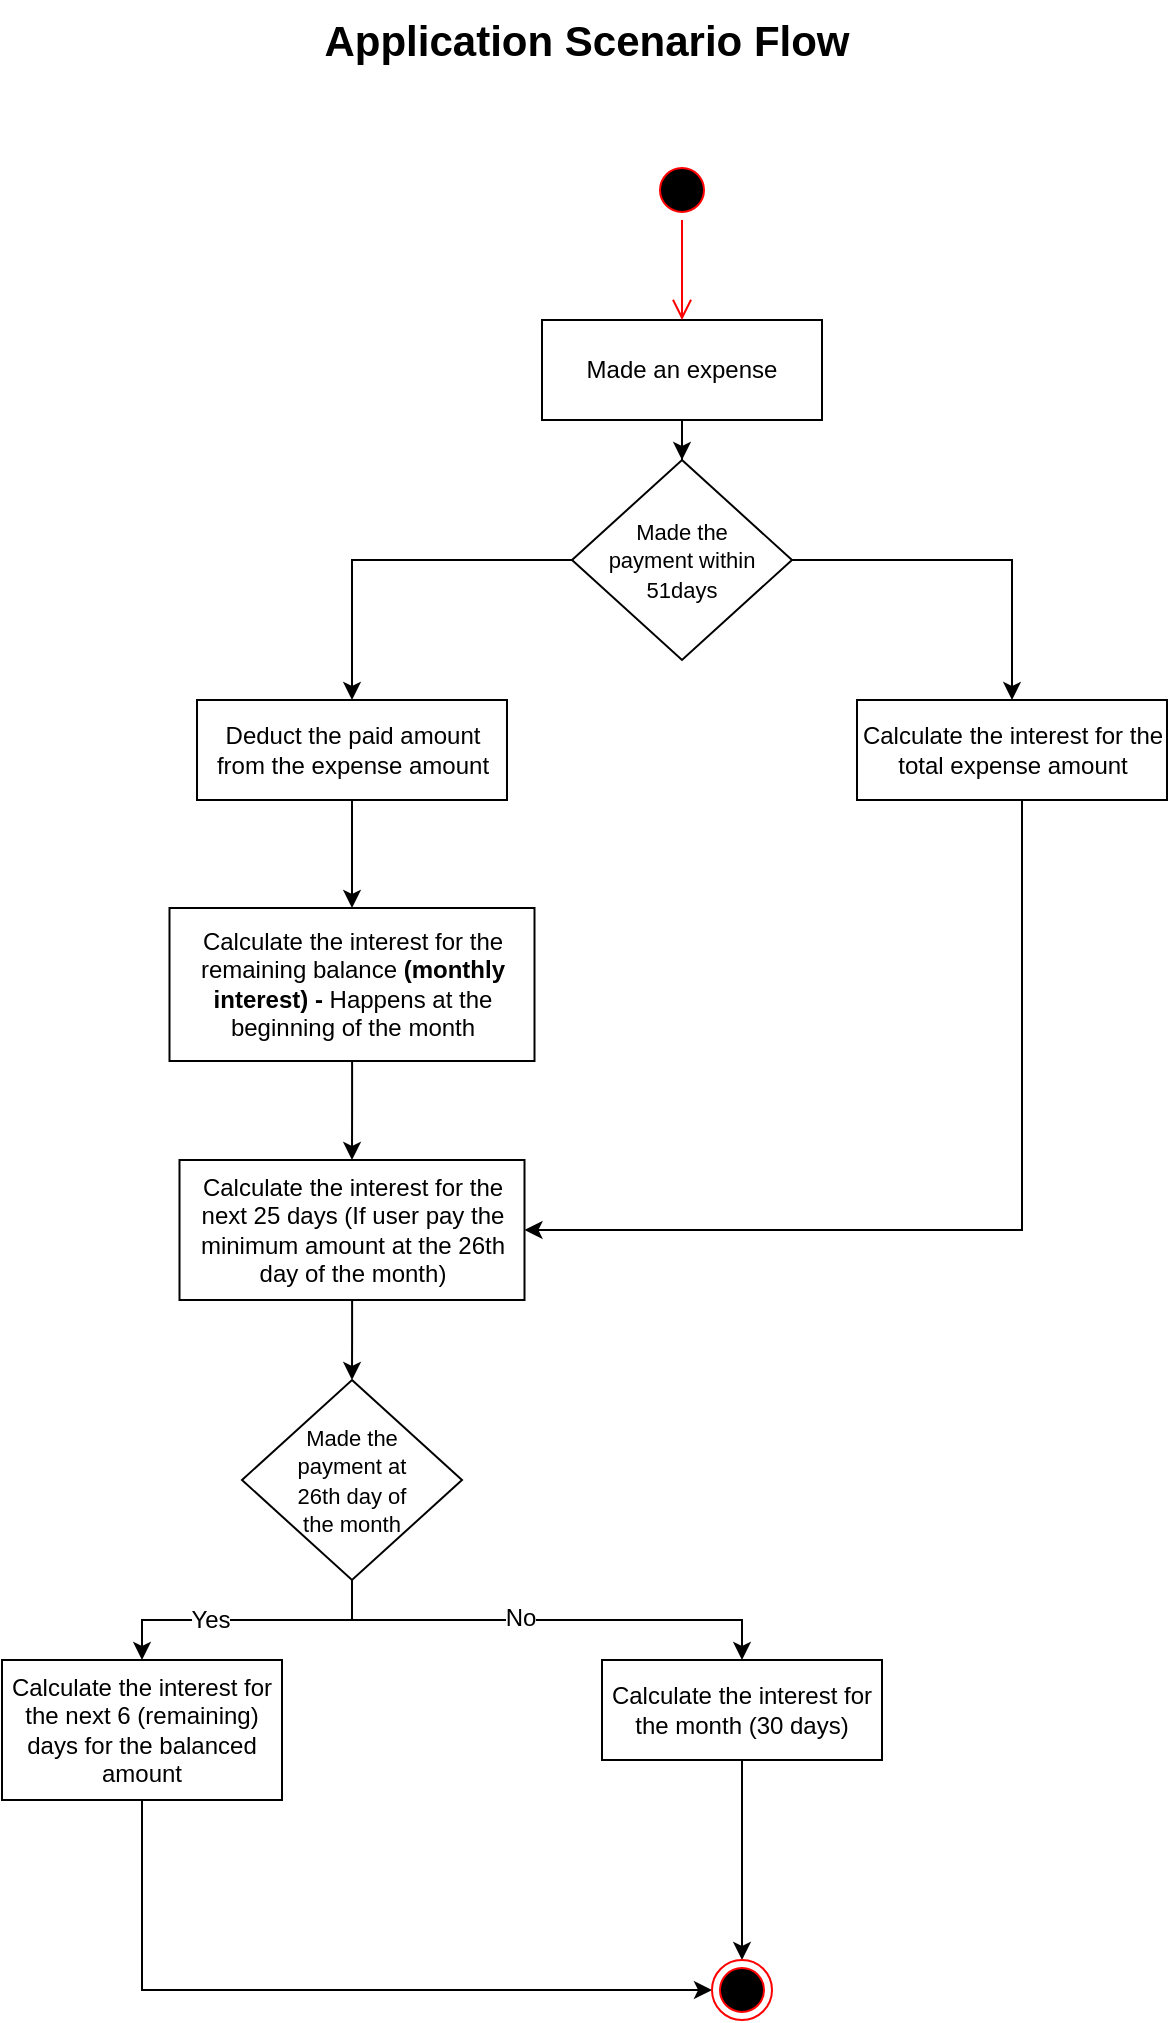 <mxfile version="20.6.2" type="device" pages="2"><diagram id="srYEW2plO5siVgqCUl8s" name="Dataflow"><mxGraphModel dx="1098" dy="1038" grid="1" gridSize="10" guides="1" tooltips="1" connect="1" arrows="1" fold="1" page="1" pageScale="1" pageWidth="827" pageHeight="1169" math="0" shadow="0"><root><mxCell id="0"/><mxCell id="1" parent="0"/><mxCell id="_9CleBU-DUNy-KrrdTIb-30" style="edgeStyle=orthogonalEdgeStyle;rounded=0;orthogonalLoop=1;jettySize=auto;html=1;entryX=0.5;entryY=0;entryDx=0;entryDy=0;fontSize=12;" edge="1" parent="1" source="_9CleBU-DUNy-KrrdTIb-1" target="_9CleBU-DUNy-KrrdTIb-29"><mxGeometry relative="1" as="geometry"/></mxCell><mxCell id="_9CleBU-DUNy-KrrdTIb-1" value="Made an expense" style="rounded=0;whiteSpace=wrap;html=1;" vertex="1" parent="1"><mxGeometry x="392" y="200" width="140" height="50" as="geometry"/></mxCell><mxCell id="_9CleBU-DUNy-KrrdTIb-4" value="" style="ellipse;html=1;shape=startState;fillColor=#000000;strokeColor=#ff0000;" vertex="1" parent="1"><mxGeometry x="447" y="120" width="30" height="30" as="geometry"/></mxCell><mxCell id="_9CleBU-DUNy-KrrdTIb-5" value="" style="edgeStyle=orthogonalEdgeStyle;html=1;verticalAlign=bottom;endArrow=open;endSize=8;strokeColor=#ff0000;rounded=0;entryX=0.5;entryY=0;entryDx=0;entryDy=0;" edge="1" source="_9CleBU-DUNy-KrrdTIb-4" parent="1" target="_9CleBU-DUNy-KrrdTIb-1"><mxGeometry relative="1" as="geometry"><mxPoint x="462" y="190" as="targetPoint"/></mxGeometry></mxCell><mxCell id="_9CleBU-DUNy-KrrdTIb-13" style="edgeStyle=orthogonalEdgeStyle;rounded=0;orthogonalLoop=1;jettySize=auto;html=1;entryX=0.5;entryY=0;entryDx=0;entryDy=0;" edge="1" parent="1" source="_9CleBU-DUNy-KrrdTIb-8" target="_9CleBU-DUNy-KrrdTIb-12"><mxGeometry relative="1" as="geometry"/></mxCell><mxCell id="_9CleBU-DUNy-KrrdTIb-8" value="Deduct the paid amount from the expense amount" style="rounded=0;whiteSpace=wrap;html=1;" vertex="1" parent="1"><mxGeometry x="219.5" y="390" width="155" height="50" as="geometry"/></mxCell><mxCell id="_9CleBU-DUNy-KrrdTIb-36" style="edgeStyle=orthogonalEdgeStyle;rounded=0;orthogonalLoop=1;jettySize=auto;html=1;entryX=1;entryY=0.5;entryDx=0;entryDy=0;fontSize=12;" edge="1" parent="1" source="_9CleBU-DUNy-KrrdTIb-10" target="_9CleBU-DUNy-KrrdTIb-14"><mxGeometry relative="1" as="geometry"><Array as="points"><mxPoint x="632" y="655"/></Array></mxGeometry></mxCell><mxCell id="_9CleBU-DUNy-KrrdTIb-10" value="Calculate the interest for the total expense amount" style="rounded=0;whiteSpace=wrap;html=1;" vertex="1" parent="1"><mxGeometry x="549.5" y="390" width="155" height="50" as="geometry"/></mxCell><mxCell id="_9CleBU-DUNy-KrrdTIb-28" style="edgeStyle=orthogonalEdgeStyle;rounded=0;orthogonalLoop=1;jettySize=auto;html=1;entryX=0.5;entryY=0;entryDx=0;entryDy=0;fontSize=12;" edge="1" parent="1" source="_9CleBU-DUNy-KrrdTIb-12" target="_9CleBU-DUNy-KrrdTIb-14"><mxGeometry relative="1" as="geometry"/></mxCell><mxCell id="_9CleBU-DUNy-KrrdTIb-12" value="Calculate the interest for the remaining balance &lt;b&gt;(monthly interest) - &lt;/b&gt;Happens at the beginning of the month" style="rounded=0;whiteSpace=wrap;html=1;" vertex="1" parent="1"><mxGeometry x="205.75" y="494" width="182.5" height="76.5" as="geometry"/></mxCell><mxCell id="_9CleBU-DUNy-KrrdTIb-21" style="edgeStyle=orthogonalEdgeStyle;rounded=0;orthogonalLoop=1;jettySize=auto;html=1;entryX=0.5;entryY=0;entryDx=0;entryDy=0;" edge="1" parent="1" source="_9CleBU-DUNy-KrrdTIb-14" target="_9CleBU-DUNy-KrrdTIb-16"><mxGeometry relative="1" as="geometry"/></mxCell><mxCell id="_9CleBU-DUNy-KrrdTIb-14" value="Calculate the interest for the next 25 days (If user pay the minimum amount at the 26th day of the month)" style="rounded=0;whiteSpace=wrap;html=1;" vertex="1" parent="1"><mxGeometry x="210.75" y="620" width="172.5" height="70" as="geometry"/></mxCell><mxCell id="_9CleBU-DUNy-KrrdTIb-22" style="edgeStyle=orthogonalEdgeStyle;rounded=0;orthogonalLoop=1;jettySize=auto;html=1;" edge="1" parent="1" source="_9CleBU-DUNy-KrrdTIb-16" target="_9CleBU-DUNy-KrrdTIb-19"><mxGeometry relative="1" as="geometry"/></mxCell><mxCell id="_9CleBU-DUNy-KrrdTIb-24" value="&lt;font style=&quot;font-size: 12px;&quot;&gt;Yes&lt;/font&gt;" style="edgeLabel;html=1;align=center;verticalAlign=middle;resizable=0;points=[];fontSize=11;" vertex="1" connectable="0" parent="_9CleBU-DUNy-KrrdTIb-22"><mxGeometry x="0.255" relative="1" as="geometry"><mxPoint as="offset"/></mxGeometry></mxCell><mxCell id="_9CleBU-DUNy-KrrdTIb-23" style="edgeStyle=orthogonalEdgeStyle;rounded=0;orthogonalLoop=1;jettySize=auto;html=1;exitX=0.5;exitY=1;exitDx=0;exitDy=0;" edge="1" parent="1" source="_9CleBU-DUNy-KrrdTIb-16" target="_9CleBU-DUNy-KrrdTIb-20"><mxGeometry relative="1" as="geometry"/></mxCell><mxCell id="_9CleBU-DUNy-KrrdTIb-25" value="No" style="edgeLabel;html=1;align=center;verticalAlign=middle;resizable=0;points=[];fontSize=12;" vertex="1" connectable="0" parent="_9CleBU-DUNy-KrrdTIb-23"><mxGeometry x="-0.115" y="1" relative="1" as="geometry"><mxPoint as="offset"/></mxGeometry></mxCell><mxCell id="_9CleBU-DUNy-KrrdTIb-16" value="&lt;font style=&quot;font-size: 11px;&quot;&gt;Made the &lt;br&gt;payment at &lt;br&gt;26th day of &lt;br&gt;the month&lt;/font&gt;" style="rhombus;whiteSpace=wrap;html=1;" vertex="1" parent="1"><mxGeometry x="242" y="730" width="110" height="100" as="geometry"/></mxCell><mxCell id="_9CleBU-DUNy-KrrdTIb-34" style="edgeStyle=orthogonalEdgeStyle;rounded=0;orthogonalLoop=1;jettySize=auto;html=1;entryX=0;entryY=0.5;entryDx=0;entryDy=0;fontSize=12;" edge="1" parent="1" source="_9CleBU-DUNy-KrrdTIb-19" target="_9CleBU-DUNy-KrrdTIb-33"><mxGeometry relative="1" as="geometry"><Array as="points"><mxPoint x="192" y="1035"/></Array></mxGeometry></mxCell><mxCell id="_9CleBU-DUNy-KrrdTIb-19" value="Calculate the interest for the next 6 (remaining) days for the balanced amount" style="rounded=0;whiteSpace=wrap;html=1;" vertex="1" parent="1"><mxGeometry x="122" y="870" width="140" height="70" as="geometry"/></mxCell><mxCell id="_9CleBU-DUNy-KrrdTIb-35" style="edgeStyle=orthogonalEdgeStyle;rounded=0;orthogonalLoop=1;jettySize=auto;html=1;fontSize=12;" edge="1" parent="1" source="_9CleBU-DUNy-KrrdTIb-20"><mxGeometry relative="1" as="geometry"><mxPoint x="492" y="1020" as="targetPoint"/></mxGeometry></mxCell><mxCell id="_9CleBU-DUNy-KrrdTIb-20" value="Calculate the interest for the month (30 days)" style="rounded=0;whiteSpace=wrap;html=1;" vertex="1" parent="1"><mxGeometry x="422" y="870" width="140" height="50" as="geometry"/></mxCell><mxCell id="_9CleBU-DUNy-KrrdTIb-31" style="edgeStyle=orthogonalEdgeStyle;rounded=0;orthogonalLoop=1;jettySize=auto;html=1;entryX=0.5;entryY=0;entryDx=0;entryDy=0;fontSize=12;" edge="1" parent="1" source="_9CleBU-DUNy-KrrdTIb-29" target="_9CleBU-DUNy-KrrdTIb-8"><mxGeometry relative="1" as="geometry"/></mxCell><mxCell id="_9CleBU-DUNy-KrrdTIb-32" style="edgeStyle=orthogonalEdgeStyle;rounded=0;orthogonalLoop=1;jettySize=auto;html=1;entryX=0.5;entryY=0;entryDx=0;entryDy=0;fontSize=12;" edge="1" parent="1" source="_9CleBU-DUNy-KrrdTIb-29" target="_9CleBU-DUNy-KrrdTIb-10"><mxGeometry relative="1" as="geometry"/></mxCell><mxCell id="_9CleBU-DUNy-KrrdTIb-29" value="&lt;font style=&quot;font-size: 11px;&quot;&gt;Made the &lt;br&gt;payment within 51days&lt;/font&gt;" style="rhombus;whiteSpace=wrap;html=1;" vertex="1" parent="1"><mxGeometry x="407" y="270" width="110" height="100" as="geometry"/></mxCell><mxCell id="_9CleBU-DUNy-KrrdTIb-33" value="" style="ellipse;html=1;shape=endState;fillColor=#000000;strokeColor=#ff0000;fontSize=12;" vertex="1" parent="1"><mxGeometry x="477" y="1020" width="30" height="30" as="geometry"/></mxCell><mxCell id="HnaFFX0TEPYtb_lWvUzu-1" value="&lt;font style=&quot;font-size: 21px;&quot;&gt;&lt;b&gt;Application Scenario Flow&lt;/b&gt;&lt;/font&gt;" style="text;html=1;align=center;verticalAlign=middle;resizable=0;points=[];autosize=1;strokeColor=none;fillColor=none;fontSize=12;" vertex="1" parent="1"><mxGeometry x="269" y="40" width="290" height="40" as="geometry"/></mxCell></root></mxGraphModel></diagram><diagram id="mk1n3B6J1LJVsIIWK3rS" name="Database Design"><mxGraphModel dx="1198" dy="1133" grid="1" gridSize="10" guides="1" tooltips="1" connect="1" arrows="1" fold="1" page="1" pageScale="1" pageWidth="1169" pageHeight="827" math="0" shadow="0"><root><mxCell id="0"/><mxCell id="1" parent="0"/><mxCell id="-kghDROxvdyQzhiFyAsm-1" value="&lt;font style=&quot;font-size: 14px;&quot;&gt;User&lt;/font&gt;" style="whiteSpace=wrap;html=1;align=center;fontSize=21;fillColor=#b1ddf0;strokeColor=#10739e;" vertex="1" parent="1"><mxGeometry x="220" y="260" width="100" height="40" as="geometry"/></mxCell><mxCell id="-kghDROxvdyQzhiFyAsm-3" value="first_name" style="ellipse;whiteSpace=wrap;html=1;align=center;fontSize=14;" vertex="1" parent="1"><mxGeometry x="40" y="120" width="100" height="40" as="geometry"/></mxCell><mxCell id="-kghDROxvdyQzhiFyAsm-4" value="middle_name" style="ellipse;whiteSpace=wrap;html=1;align=center;fontSize=14;" vertex="1" parent="1"><mxGeometry x="130" y="80" width="100" height="40" as="geometry"/></mxCell><mxCell id="-kghDROxvdyQzhiFyAsm-5" value="last_name" style="ellipse;whiteSpace=wrap;html=1;align=center;fontSize=14;" vertex="1" parent="1"><mxGeometry x="230" y="110" width="100" height="40" as="geometry"/></mxCell><mxCell id="-kghDROxvdyQzhiFyAsm-6" value="name" style="ellipse;whiteSpace=wrap;html=1;align=center;fontSize=14;" vertex="1" parent="1"><mxGeometry x="140" y="170" width="100" height="40" as="geometry"/></mxCell><mxCell id="-kghDROxvdyQzhiFyAsm-8" value="" style="endArrow=none;html=1;rounded=0;fontSize=14;exitX=1;exitY=1;exitDx=0;exitDy=0;entryX=0;entryY=0;entryDx=0;entryDy=0;" edge="1" parent="1" source="-kghDROxvdyQzhiFyAsm-3" target="-kghDROxvdyQzhiFyAsm-6"><mxGeometry relative="1" as="geometry"><mxPoint x="120" y="290" as="sourcePoint"/><mxPoint x="280" y="290" as="targetPoint"/></mxGeometry></mxCell><mxCell id="-kghDROxvdyQzhiFyAsm-11" value="" style="endArrow=none;html=1;rounded=0;fontSize=14;exitX=0.5;exitY=0;exitDx=0;exitDy=0;entryX=0.5;entryY=1;entryDx=0;entryDy=0;" edge="1" parent="1" source="-kghDROxvdyQzhiFyAsm-6" target="-kghDROxvdyQzhiFyAsm-4"><mxGeometry relative="1" as="geometry"><mxPoint x="140" y="180" as="sourcePoint"/><mxPoint x="164.645" y="185.858" as="targetPoint"/></mxGeometry></mxCell><mxCell id="-kghDROxvdyQzhiFyAsm-12" value="" style="endArrow=none;html=1;rounded=0;fontSize=14;exitX=1;exitY=0;exitDx=0;exitDy=0;entryX=0;entryY=1;entryDx=0;entryDy=0;" edge="1" parent="1" source="-kghDROxvdyQzhiFyAsm-6" target="-kghDROxvdyQzhiFyAsm-5"><mxGeometry relative="1" as="geometry"><mxPoint x="200" y="180" as="sourcePoint"/><mxPoint x="180" y="140" as="targetPoint"/></mxGeometry></mxCell><mxCell id="-kghDROxvdyQzhiFyAsm-13" value="email" style="ellipse;whiteSpace=wrap;html=1;align=center;fontSize=14;" vertex="1" parent="1"><mxGeometry x="70" y="220" width="100" height="40" as="geometry"/></mxCell><mxCell id="-kghDROxvdyQzhiFyAsm-14" value="user_name" style="ellipse;whiteSpace=wrap;html=1;align=center;fontSize=14;" vertex="1" parent="1"><mxGeometry x="50" y="277" width="100" height="40" as="geometry"/></mxCell><mxCell id="-kghDROxvdyQzhiFyAsm-15" value="password" style="ellipse;whiteSpace=wrap;html=1;align=center;fontSize=14;" vertex="1" parent="1"><mxGeometry x="100" y="330" width="100" height="40" as="geometry"/></mxCell><mxCell id="-kghDROxvdyQzhiFyAsm-17" value="phone_number" style="ellipse;whiteSpace=wrap;html=1;align=center;fontSize=14;" vertex="1" parent="1"><mxGeometry x="310" y="170" width="110" height="40" as="geometry"/></mxCell><mxCell id="-kghDROxvdyQzhiFyAsm-18" value="primary_phno" style="ellipse;whiteSpace=wrap;html=1;align=center;fontSize=14;" vertex="1" parent="1"><mxGeometry x="350" y="110" width="100" height="40" as="geometry"/></mxCell><mxCell id="-kghDROxvdyQzhiFyAsm-19" value="secondary_phno" style="ellipse;whiteSpace=wrap;html=1;align=center;fontSize=14;" vertex="1" parent="1"><mxGeometry x="450" y="150" width="130" height="40" as="geometry"/></mxCell><mxCell id="-kghDROxvdyQzhiFyAsm-20" value="" style="endArrow=none;html=1;rounded=0;fontSize=14;exitX=0.755;exitY=0.1;exitDx=0;exitDy=0;entryX=0.5;entryY=1;entryDx=0;entryDy=0;exitPerimeter=0;" edge="1" parent="1" source="-kghDROxvdyQzhiFyAsm-17" target="-kghDROxvdyQzhiFyAsm-18"><mxGeometry relative="1" as="geometry"><mxPoint x="135.355" y="164.142" as="sourcePoint"/><mxPoint x="164.645" y="185.858" as="targetPoint"/></mxGeometry></mxCell><mxCell id="-kghDROxvdyQzhiFyAsm-21" value="" style="endArrow=none;html=1;rounded=0;fontSize=14;exitX=0.964;exitY=0.325;exitDx=0;exitDy=0;entryX=0;entryY=0.5;entryDx=0;entryDy=0;exitPerimeter=0;" edge="1" parent="1" source="-kghDROxvdyQzhiFyAsm-17" target="-kghDROxvdyQzhiFyAsm-19"><mxGeometry relative="1" as="geometry"><mxPoint x="393.05" y="194" as="sourcePoint"/><mxPoint x="410" y="160" as="targetPoint"/></mxGeometry></mxCell><mxCell id="-kghDROxvdyQzhiFyAsm-22" value="profile_image" style="ellipse;whiteSpace=wrap;html=1;align=center;fontSize=14;" vertex="1" parent="1"><mxGeometry x="380" y="224" width="100" height="40" as="geometry"/></mxCell><mxCell id="-kghDROxvdyQzhiFyAsm-23" value="" style="endArrow=none;html=1;rounded=0;fontSize=14;exitX=1;exitY=0.25;exitDx=0;exitDy=0;entryX=0;entryY=0.5;entryDx=0;entryDy=0;" edge="1" parent="1" source="-kghDROxvdyQzhiFyAsm-1" target="-kghDROxvdyQzhiFyAsm-22"><mxGeometry relative="1" as="geometry"><mxPoint x="200" y="180" as="sourcePoint"/><mxPoint x="190" y="130" as="targetPoint"/></mxGeometry></mxCell><mxCell id="-kghDROxvdyQzhiFyAsm-24" value="" style="endArrow=none;html=1;rounded=0;fontSize=14;exitX=0.75;exitY=0;exitDx=0;exitDy=0;entryX=0;entryY=1;entryDx=0;entryDy=0;" edge="1" parent="1" source="-kghDROxvdyQzhiFyAsm-1" target="-kghDROxvdyQzhiFyAsm-17"><mxGeometry relative="1" as="geometry"><mxPoint x="330" y="280" as="sourcePoint"/><mxPoint x="390" y="254" as="targetPoint"/></mxGeometry></mxCell><mxCell id="-kghDROxvdyQzhiFyAsm-25" value="" style="endArrow=none;html=1;rounded=0;fontSize=14;exitX=0.25;exitY=0;exitDx=0;exitDy=0;entryX=1;entryY=1;entryDx=0;entryDy=0;" edge="1" parent="1" source="-kghDROxvdyQzhiFyAsm-1" target="-kghDROxvdyQzhiFyAsm-6"><mxGeometry relative="1" as="geometry"><mxPoint x="305" y="270" as="sourcePoint"/><mxPoint x="336.109" y="214.142" as="targetPoint"/></mxGeometry></mxCell><mxCell id="-kghDROxvdyQzhiFyAsm-26" value="" style="endArrow=none;html=1;rounded=0;fontSize=14;exitX=1;exitY=0.5;exitDx=0;exitDy=0;entryX=0;entryY=0.25;entryDx=0;entryDy=0;" edge="1" parent="1" source="-kghDROxvdyQzhiFyAsm-13" target="-kghDROxvdyQzhiFyAsm-1"><mxGeometry relative="1" as="geometry"><mxPoint x="255" y="270" as="sourcePoint"/><mxPoint x="235.355" y="214.142" as="targetPoint"/></mxGeometry></mxCell><mxCell id="-kghDROxvdyQzhiFyAsm-27" value="" style="endArrow=none;html=1;rounded=0;fontSize=14;exitX=0;exitY=0.5;exitDx=0;exitDy=0;entryX=1;entryY=0.5;entryDx=0;entryDy=0;" edge="1" parent="1" source="-kghDROxvdyQzhiFyAsm-1" target="-kghDROxvdyQzhiFyAsm-14"><mxGeometry relative="1" as="geometry"><mxPoint x="180" y="250" as="sourcePoint"/><mxPoint x="230" y="280" as="targetPoint"/></mxGeometry></mxCell><mxCell id="-kghDROxvdyQzhiFyAsm-28" value="" style="endArrow=none;html=1;rounded=0;fontSize=14;entryX=1;entryY=0;entryDx=0;entryDy=0;exitX=0;exitY=0.75;exitDx=0;exitDy=0;" edge="1" parent="1" source="-kghDROxvdyQzhiFyAsm-1" target="-kghDROxvdyQzhiFyAsm-15"><mxGeometry relative="1" as="geometry"><mxPoint x="190" y="310" as="sourcePoint"/><mxPoint x="160" y="307" as="targetPoint"/></mxGeometry></mxCell><mxCell id="-kghDROxvdyQzhiFyAsm-30" value="&lt;font style=&quot;font-size: 14px;&quot;&gt;CreditCard&lt;/font&gt;" style="whiteSpace=wrap;html=1;align=center;fontSize=21;fillColor=#b1ddf0;strokeColor=#10739e;" vertex="1" parent="1"><mxGeometry x="250" y="580" width="100" height="40" as="geometry"/></mxCell><mxCell id="-kghDROxvdyQzhiFyAsm-31" value="last_digits" style="ellipse;whiteSpace=wrap;html=1;align=center;fontSize=14;" vertex="1" parent="1"><mxGeometry x="120" y="430" width="100" height="40" as="geometry"/></mxCell><mxCell id="-kghDROxvdyQzhiFyAsm-32" value="name_on_card" style="ellipse;whiteSpace=wrap;html=1;align=center;fontSize=14;" vertex="1" parent="1"><mxGeometry x="70" y="490" width="110" height="40" as="geometry"/></mxCell><mxCell id="-kghDROxvdyQzhiFyAsm-33" value="max_expense_limit" style="ellipse;whiteSpace=wrap;html=1;align=center;fontSize=14;" vertex="1" parent="1"><mxGeometry x="40" y="550" width="140" height="40" as="geometry"/></mxCell><mxCell id="-kghDROxvdyQzhiFyAsm-34" value="bank_name" style="ellipse;whiteSpace=wrap;html=1;align=center;fontSize=14;" vertex="1" parent="1"><mxGeometry x="60" y="610" width="100" height="40" as="geometry"/></mxCell><mxCell id="-kghDROxvdyQzhiFyAsm-35" value="card_type" style="ellipse;whiteSpace=wrap;html=1;align=center;fontSize=14;" vertex="1" parent="1"><mxGeometry x="70" y="670" width="100" height="40" as="geometry"/></mxCell><mxCell id="-kghDROxvdyQzhiFyAsm-36" value="interest_free_days" style="ellipse;whiteSpace=wrap;html=1;align=center;fontSize=14;" vertex="1" parent="1"><mxGeometry x="100" y="720" width="140" height="40" as="geometry"/></mxCell><mxCell id="-kghDROxvdyQzhiFyAsm-37" value="monthly_interest" style="ellipse;whiteSpace=wrap;html=1;align=center;fontSize=14;" vertex="1" parent="1"><mxGeometry x="210" y="760" width="120" height="40" as="geometry"/></mxCell><mxCell id="-kghDROxvdyQzhiFyAsm-38" value="remaining_amount" style="ellipse;whiteSpace=wrap;html=1;align=center;fontSize=14;" vertex="1" parent="1"><mxGeometry x="340" y="740" width="140" height="40" as="geometry"/></mxCell><mxCell id="-kghDROxvdyQzhiFyAsm-39" value="no_of_expenses" style="ellipse;whiteSpace=wrap;html=1;align=center;fontSize=14;" vertex="1" parent="1"><mxGeometry x="400" y="690" width="120" height="40" as="geometry"/></mxCell><mxCell id="-kghDROxvdyQzhiFyAsm-40" value="min_pay_amount" style="ellipse;whiteSpace=wrap;html=1;align=center;fontSize=14;" vertex="1" parent="1"><mxGeometry x="450" y="640" width="120" height="40" as="geometry"/></mxCell><mxCell id="-kghDROxvdyQzhiFyAsm-41" value="" style="endArrow=none;html=1;rounded=0;fontSize=14;entryX=1;entryY=1;entryDx=0;entryDy=0;exitX=0.25;exitY=0;exitDx=0;exitDy=0;" edge="1" parent="1" source="-kghDROxvdyQzhiFyAsm-30" target="-kghDROxvdyQzhiFyAsm-31"><mxGeometry relative="1" as="geometry"><mxPoint x="230" y="300" as="sourcePoint"/><mxPoint x="195.355" y="345.858" as="targetPoint"/></mxGeometry></mxCell><mxCell id="-kghDROxvdyQzhiFyAsm-42" value="" style="endArrow=none;html=1;rounded=0;fontSize=14;entryX=1;entryY=0.5;entryDx=0;entryDy=0;exitX=0;exitY=0;exitDx=0;exitDy=0;" edge="1" parent="1" source="-kghDROxvdyQzhiFyAsm-30" target="-kghDROxvdyQzhiFyAsm-32"><mxGeometry relative="1" as="geometry"><mxPoint x="285" y="590" as="sourcePoint"/><mxPoint x="215.355" y="474.142" as="targetPoint"/></mxGeometry></mxCell><mxCell id="-kghDROxvdyQzhiFyAsm-43" value="" style="endArrow=none;html=1;rounded=0;fontSize=14;entryX=1;entryY=0.5;entryDx=0;entryDy=0;exitX=0;exitY=0.25;exitDx=0;exitDy=0;" edge="1" parent="1" source="-kghDROxvdyQzhiFyAsm-30" target="-kghDROxvdyQzhiFyAsm-33"><mxGeometry relative="1" as="geometry"><mxPoint x="210" y="600" as="sourcePoint"/><mxPoint x="190" y="520" as="targetPoint"/></mxGeometry></mxCell><mxCell id="-kghDROxvdyQzhiFyAsm-44" value="" style="endArrow=none;html=1;rounded=0;fontSize=14;entryX=1;entryY=0.5;entryDx=0;entryDy=0;exitX=0;exitY=0.5;exitDx=0;exitDy=0;" edge="1" parent="1" source="-kghDROxvdyQzhiFyAsm-30" target="-kghDROxvdyQzhiFyAsm-34"><mxGeometry relative="1" as="geometry"><mxPoint x="230" y="620" as="sourcePoint"/><mxPoint x="190" y="580" as="targetPoint"/></mxGeometry></mxCell><mxCell id="-kghDROxvdyQzhiFyAsm-45" value="" style="endArrow=none;html=1;rounded=0;fontSize=14;entryX=1;entryY=0;entryDx=0;entryDy=0;exitX=0;exitY=0.75;exitDx=0;exitDy=0;" edge="1" parent="1" source="-kghDROxvdyQzhiFyAsm-30" target="-kghDROxvdyQzhiFyAsm-35"><mxGeometry relative="1" as="geometry"><mxPoint x="260" y="610" as="sourcePoint"/><mxPoint x="170" y="640" as="targetPoint"/></mxGeometry></mxCell><mxCell id="-kghDROxvdyQzhiFyAsm-46" value="" style="endArrow=none;html=1;rounded=0;fontSize=14;entryX=1;entryY=0;entryDx=0;entryDy=0;exitX=0.25;exitY=1;exitDx=0;exitDy=0;" edge="1" parent="1" source="-kghDROxvdyQzhiFyAsm-30" target="-kghDROxvdyQzhiFyAsm-36"><mxGeometry relative="1" as="geometry"><mxPoint x="260" y="620" as="sourcePoint"/><mxPoint x="165.355" y="685.858" as="targetPoint"/></mxGeometry></mxCell><mxCell id="-kghDROxvdyQzhiFyAsm-47" value="" style="endArrow=none;html=1;rounded=0;fontSize=14;entryX=0.5;entryY=0;entryDx=0;entryDy=0;exitX=0.5;exitY=1;exitDx=0;exitDy=0;" edge="1" parent="1" source="-kghDROxvdyQzhiFyAsm-30" target="-kghDROxvdyQzhiFyAsm-37"><mxGeometry relative="1" as="geometry"><mxPoint x="285" y="630" as="sourcePoint"/><mxPoint x="229.497" y="735.858" as="targetPoint"/></mxGeometry></mxCell><mxCell id="-kghDROxvdyQzhiFyAsm-48" value="" style="endArrow=none;html=1;rounded=0;fontSize=14;entryX=0;entryY=0;entryDx=0;entryDy=0;exitX=0.75;exitY=1;exitDx=0;exitDy=0;" edge="1" parent="1" source="-kghDROxvdyQzhiFyAsm-30" target="-kghDROxvdyQzhiFyAsm-38"><mxGeometry relative="1" as="geometry"><mxPoint x="310" y="630" as="sourcePoint"/><mxPoint x="280" y="770" as="targetPoint"/></mxGeometry></mxCell><mxCell id="-kghDROxvdyQzhiFyAsm-49" value="" style="endArrow=none;html=1;rounded=0;fontSize=14;entryX=0;entryY=0;entryDx=0;entryDy=0;exitX=1;exitY=1;exitDx=0;exitDy=0;" edge="1" parent="1" source="-kghDROxvdyQzhiFyAsm-30" target="-kghDROxvdyQzhiFyAsm-39"><mxGeometry relative="1" as="geometry"><mxPoint x="335" y="630" as="sourcePoint"/><mxPoint x="370.503" y="755.858" as="targetPoint"/></mxGeometry></mxCell><mxCell id="-kghDROxvdyQzhiFyAsm-50" value="" style="endArrow=none;html=1;rounded=0;fontSize=14;entryX=0;entryY=0.5;entryDx=0;entryDy=0;exitX=1;exitY=0.75;exitDx=0;exitDy=0;" edge="1" parent="1" source="-kghDROxvdyQzhiFyAsm-30" target="-kghDROxvdyQzhiFyAsm-40"><mxGeometry relative="1" as="geometry"><mxPoint x="360" y="630" as="sourcePoint"/><mxPoint x="427.574" y="705.858" as="targetPoint"/></mxGeometry></mxCell><mxCell id="-kghDROxvdyQzhiFyAsm-51" value="&lt;font style=&quot;font-size: 14px;&quot;&gt;Expense&lt;/font&gt;" style="whiteSpace=wrap;html=1;align=center;fontSize=21;fillColor=#b1ddf0;strokeColor=#10739e;" vertex="1" parent="1"><mxGeometry x="840" y="550" width="100" height="40" as="geometry"/></mxCell><mxCell id="-kghDROxvdyQzhiFyAsm-52" value="amount" style="ellipse;whiteSpace=wrap;html=1;align=center;fontSize=14;" vertex="1" parent="1"><mxGeometry x="710" y="630" width="100" height="40" as="geometry"/></mxCell><mxCell id="-kghDROxvdyQzhiFyAsm-53" value="date_time" style="ellipse;whiteSpace=wrap;html=1;align=center;fontSize=14;" vertex="1" parent="1"><mxGeometry x="840" y="660" width="100" height="40" as="geometry"/></mxCell><mxCell id="-kghDROxvdyQzhiFyAsm-54" value="title" style="ellipse;whiteSpace=wrap;html=1;align=center;fontSize=14;" vertex="1" parent="1"><mxGeometry x="1000" y="480" width="100" height="40" as="geometry"/></mxCell><mxCell id="-kghDROxvdyQzhiFyAsm-55" value="description" style="ellipse;whiteSpace=wrap;html=1;align=center;fontSize=14;" vertex="1" parent="1"><mxGeometry x="970" y="620" width="100" height="40" as="geometry"/></mxCell><mxCell id="-kghDROxvdyQzhiFyAsm-56" value="type" style="ellipse;whiteSpace=wrap;html=1;align=center;fontSize=14;" vertex="1" parent="1"><mxGeometry x="1030" y="550" width="100" height="40" as="geometry"/></mxCell><mxCell id="-kghDROxvdyQzhiFyAsm-57" value="" style="endArrow=none;html=1;rounded=0;fontSize=14;entryX=0.25;entryY=1;entryDx=0;entryDy=0;exitX=1;exitY=0;exitDx=0;exitDy=0;" edge="1" parent="1" source="-kghDROxvdyQzhiFyAsm-52" target="-kghDROxvdyQzhiFyAsm-51"><mxGeometry relative="1" as="geometry"><mxPoint x="360" y="620" as="sourcePoint"/><mxPoint x="460" y="670" as="targetPoint"/></mxGeometry></mxCell><mxCell id="-kghDROxvdyQzhiFyAsm-58" value="" style="endArrow=none;html=1;rounded=0;fontSize=14;entryX=0.5;entryY=1;entryDx=0;entryDy=0;exitX=0.5;exitY=0;exitDx=0;exitDy=0;" edge="1" parent="1" source="-kghDROxvdyQzhiFyAsm-53" target="-kghDROxvdyQzhiFyAsm-51"><mxGeometry relative="1" as="geometry"><mxPoint x="805.355" y="645.858" as="sourcePoint"/><mxPoint x="875" y="600" as="targetPoint"/></mxGeometry></mxCell><mxCell id="-kghDROxvdyQzhiFyAsm-59" value="" style="endArrow=none;html=1;rounded=0;fontSize=14;entryX=0.75;entryY=1;entryDx=0;entryDy=0;exitX=0;exitY=0;exitDx=0;exitDy=0;" edge="1" parent="1" source="-kghDROxvdyQzhiFyAsm-55" target="-kghDROxvdyQzhiFyAsm-51"><mxGeometry relative="1" as="geometry"><mxPoint x="900" y="670" as="sourcePoint"/><mxPoint x="900" y="600" as="targetPoint"/></mxGeometry></mxCell><mxCell id="-kghDROxvdyQzhiFyAsm-60" value="" style="endArrow=none;html=1;rounded=0;fontSize=14;entryX=1;entryY=0.5;entryDx=0;entryDy=0;exitX=0;exitY=0.5;exitDx=0;exitDy=0;" edge="1" parent="1" source="-kghDROxvdyQzhiFyAsm-56" target="-kghDROxvdyQzhiFyAsm-51"><mxGeometry relative="1" as="geometry"><mxPoint x="994.645" y="635.858" as="sourcePoint"/><mxPoint x="925" y="600" as="targetPoint"/></mxGeometry></mxCell><mxCell id="-kghDROxvdyQzhiFyAsm-61" value="" style="endArrow=none;html=1;rounded=0;fontSize=14;entryX=1;entryY=0.25;entryDx=0;entryDy=0;exitX=0;exitY=1;exitDx=0;exitDy=0;" edge="1" parent="1" source="-kghDROxvdyQzhiFyAsm-54" target="-kghDROxvdyQzhiFyAsm-51"><mxGeometry relative="1" as="geometry"><mxPoint x="1040" y="580" as="sourcePoint"/><mxPoint x="950" y="580" as="targetPoint"/></mxGeometry></mxCell><mxCell id="-kghDROxvdyQzhiFyAsm-62" value="&lt;font style=&quot;font-size: 14px;&quot;&gt;Auth&lt;/font&gt;" style="whiteSpace=wrap;html=1;align=center;fontSize=21;fillColor=#fad7ac;strokeColor=#b46504;" vertex="1" parent="1"><mxGeometry x="740" y="290" width="100" height="40" as="geometry"/></mxCell><mxCell id="-kghDROxvdyQzhiFyAsm-63" value="token" style="ellipse;whiteSpace=wrap;html=1;align=center;fontSize=14;" vertex="1" parent="1"><mxGeometry x="690" y="200" width="100" height="40" as="geometry"/></mxCell><mxCell id="-kghDROxvdyQzhiFyAsm-64" value="expired_in&amp;nbsp;" style="ellipse;whiteSpace=wrap;html=1;align=center;fontSize=14;" vertex="1" parent="1"><mxGeometry x="830" y="200" width="100" height="40" as="geometry"/></mxCell><mxCell id="-kghDROxvdyQzhiFyAsm-65" value="created_date_time" style="ellipse;whiteSpace=wrap;html=1;align=center;fontSize=14;" vertex="1" parent="1"><mxGeometry x="880" y="270" width="140" height="40" as="geometry"/></mxCell><mxCell id="-kghDROxvdyQzhiFyAsm-66" value="" style="endArrow=none;html=1;rounded=0;fontSize=14;exitX=0.5;exitY=1;exitDx=0;exitDy=0;entryX=0.25;entryY=0;entryDx=0;entryDy=0;" edge="1" parent="1" source="-kghDROxvdyQzhiFyAsm-63" target="-kghDROxvdyQzhiFyAsm-62"><mxGeometry relative="1" as="geometry"><mxPoint x="466.04" y="193" as="sourcePoint"/><mxPoint x="500" y="180" as="targetPoint"/></mxGeometry></mxCell><mxCell id="-kghDROxvdyQzhiFyAsm-67" value="" style="endArrow=none;html=1;rounded=0;fontSize=14;exitX=0;exitY=1;exitDx=0;exitDy=0;entryX=0.75;entryY=0;entryDx=0;entryDy=0;" edge="1" parent="1" source="-kghDROxvdyQzhiFyAsm-64" target="-kghDROxvdyQzhiFyAsm-62"><mxGeometry relative="1" as="geometry"><mxPoint x="750" y="250" as="sourcePoint"/><mxPoint x="775" y="300" as="targetPoint"/></mxGeometry></mxCell><mxCell id="-kghDROxvdyQzhiFyAsm-68" value="" style="endArrow=none;html=1;rounded=0;fontSize=14;exitX=0;exitY=0.5;exitDx=0;exitDy=0;entryX=1;entryY=0.25;entryDx=0;entryDy=0;" edge="1" parent="1" source="-kghDROxvdyQzhiFyAsm-65" target="-kghDROxvdyQzhiFyAsm-62"><mxGeometry relative="1" as="geometry"><mxPoint x="854.645" y="244.142" as="sourcePoint"/><mxPoint x="800" y="300" as="targetPoint"/></mxGeometry></mxCell><mxCell id="-kghDROxvdyQzhiFyAsm-69" value="has" style="shape=rhombus;perimeter=rhombusPerimeter;whiteSpace=wrap;html=1;align=center;fontSize=14;fillColor=#d0cee2;strokeColor=#56517e;" vertex="1" parent="1"><mxGeometry x="480" y="280" width="120" height="60" as="geometry"/></mxCell><mxCell id="-kghDROxvdyQzhiFyAsm-70" value="stores" style="shape=rhombus;perimeter=rhombusPerimeter;whiteSpace=wrap;html=1;align=center;fontSize=14;fillColor=#d0cee2;strokeColor=#56517e;" vertex="1" parent="1"><mxGeometry x="250" y="400" width="120" height="60" as="geometry"/></mxCell><mxCell id="-kghDROxvdyQzhiFyAsm-71" value="has" style="shape=rhombus;perimeter=rhombusPerimeter;whiteSpace=wrap;html=1;align=center;fontSize=14;fillColor=#d0cee2;strokeColor=#56517e;" vertex="1" parent="1"><mxGeometry x="540" y="570" width="120" height="60" as="geometry"/></mxCell><mxCell id="-kghDROxvdyQzhiFyAsm-74" value="" style="endArrow=none;html=1;rounded=0;fontSize=14;entryX=0;entryY=0.5;entryDx=0;entryDy=0;exitX=1;exitY=0.5;exitDx=0;exitDy=0;" edge="1" parent="1" source="-kghDROxvdyQzhiFyAsm-1" target="-kghDROxvdyQzhiFyAsm-69"><mxGeometry relative="1" as="geometry"><mxPoint x="190" y="350" as="sourcePoint"/><mxPoint x="350" y="350" as="targetPoint"/></mxGeometry></mxCell><mxCell id="-kghDROxvdyQzhiFyAsm-75" value="" style="endArrow=none;html=1;rounded=0;fontSize=14;entryX=0;entryY=0.5;entryDx=0;entryDy=0;exitX=1;exitY=0.5;exitDx=0;exitDy=0;" edge="1" parent="1" source="-kghDROxvdyQzhiFyAsm-69" target="-kghDROxvdyQzhiFyAsm-62"><mxGeometry relative="1" as="geometry"><mxPoint x="330" y="290" as="sourcePoint"/><mxPoint x="490" y="320" as="targetPoint"/></mxGeometry></mxCell><mxCell id="-kghDROxvdyQzhiFyAsm-77" value="" style="endArrow=none;html=1;rounded=0;fontSize=14;entryX=0.5;entryY=0;entryDx=0;entryDy=0;exitX=0.5;exitY=1;exitDx=0;exitDy=0;" edge="1" parent="1" source="-kghDROxvdyQzhiFyAsm-1" target="-kghDROxvdyQzhiFyAsm-70"><mxGeometry relative="1" as="geometry"><mxPoint x="330" y="290" as="sourcePoint"/><mxPoint x="490" y="320" as="targetPoint"/></mxGeometry></mxCell><mxCell id="-kghDROxvdyQzhiFyAsm-79" value="1" style="edgeLabel;html=1;align=center;verticalAlign=middle;resizable=0;points=[];fontSize=14;" vertex="1" connectable="0" parent="-kghDROxvdyQzhiFyAsm-77"><mxGeometry x="-0.031" y="2" relative="1" as="geometry"><mxPoint as="offset"/></mxGeometry></mxCell><mxCell id="-kghDROxvdyQzhiFyAsm-78" value="" style="endArrow=none;html=1;rounded=0;fontSize=14;entryX=0.5;entryY=0;entryDx=0;entryDy=0;exitX=0.5;exitY=1;exitDx=0;exitDy=0;" edge="1" parent="1" source="-kghDROxvdyQzhiFyAsm-70" target="-kghDROxvdyQzhiFyAsm-30"><mxGeometry relative="1" as="geometry"><mxPoint x="280" y="310" as="sourcePoint"/><mxPoint x="350" y="420" as="targetPoint"/></mxGeometry></mxCell><mxCell id="-kghDROxvdyQzhiFyAsm-80" value="N" style="edgeLabel;html=1;align=center;verticalAlign=middle;resizable=0;points=[];fontSize=14;" vertex="1" connectable="0" parent="-kghDROxvdyQzhiFyAsm-78"><mxGeometry x="0.216" relative="1" as="geometry"><mxPoint as="offset"/></mxGeometry></mxCell><mxCell id="-kghDROxvdyQzhiFyAsm-81" value="" style="endArrow=none;html=1;rounded=0;fontSize=14;entryX=1;entryY=0.5;entryDx=0;entryDy=0;exitX=0;exitY=0.5;exitDx=0;exitDy=0;" edge="1" parent="1" source="-kghDROxvdyQzhiFyAsm-71" target="-kghDROxvdyQzhiFyAsm-30"><mxGeometry relative="1" as="geometry"><mxPoint x="320" y="470" as="sourcePoint"/><mxPoint x="310" y="590" as="targetPoint"/></mxGeometry></mxCell><mxCell id="-kghDROxvdyQzhiFyAsm-82" value="1" style="edgeLabel;html=1;align=center;verticalAlign=middle;resizable=0;points=[];fontSize=14;" vertex="1" connectable="0" parent="-kghDROxvdyQzhiFyAsm-81"><mxGeometry x="0.216" relative="1" as="geometry"><mxPoint as="offset"/></mxGeometry></mxCell><mxCell id="-kghDROxvdyQzhiFyAsm-83" value="" style="endArrow=none;html=1;rounded=0;fontSize=14;entryX=1;entryY=0.5;entryDx=0;entryDy=0;exitX=0;exitY=0.5;exitDx=0;exitDy=0;" edge="1" parent="1" source="-kghDROxvdyQzhiFyAsm-51" target="-kghDROxvdyQzhiFyAsm-71"><mxGeometry relative="1" as="geometry"><mxPoint x="550" y="610" as="sourcePoint"/><mxPoint x="360" y="610" as="targetPoint"/></mxGeometry></mxCell><mxCell id="-kghDROxvdyQzhiFyAsm-84" value="N" style="edgeLabel;html=1;align=center;verticalAlign=middle;resizable=0;points=[];fontSize=14;" vertex="1" connectable="0" parent="-kghDROxvdyQzhiFyAsm-83"><mxGeometry x="0.216" relative="1" as="geometry"><mxPoint as="offset"/></mxGeometry></mxCell><mxCell id="-kghDROxvdyQzhiFyAsm-86" value="has" style="shape=rhombus;perimeter=rhombusPerimeter;whiteSpace=wrap;html=1;align=center;fontSize=14;fillColor=#d0cee2;strokeColor=#56517e;" vertex="1" parent="1"><mxGeometry x="480" y="430" width="120" height="60" as="geometry"/></mxCell><mxCell id="-kghDROxvdyQzhiFyAsm-87" value="" style="endArrow=none;html=1;rounded=0;fontSize=14;entryX=0;entryY=0;entryDx=0;entryDy=0;exitX=0.75;exitY=1;exitDx=0;exitDy=0;" edge="1" parent="1" source="-kghDROxvdyQzhiFyAsm-1" target="-kghDROxvdyQzhiFyAsm-86"><mxGeometry relative="1" as="geometry"><mxPoint x="330" y="290" as="sourcePoint"/><mxPoint x="490" y="320" as="targetPoint"/></mxGeometry></mxCell><mxCell id="-kghDROxvdyQzhiFyAsm-89" value="1" style="edgeLabel;html=1;align=center;verticalAlign=middle;resizable=0;points=[];fontSize=14;" vertex="1" connectable="0" parent="-kghDROxvdyQzhiFyAsm-87"><mxGeometry x="0.011" relative="1" as="geometry"><mxPoint as="offset"/></mxGeometry></mxCell><mxCell id="-kghDROxvdyQzhiFyAsm-88" value="" style="endArrow=none;html=1;rounded=0;fontSize=14;entryX=0;entryY=0.25;entryDx=0;entryDy=0;exitX=1;exitY=1;exitDx=0;exitDy=0;" edge="1" parent="1" source="-kghDROxvdyQzhiFyAsm-86" target="-kghDROxvdyQzhiFyAsm-51"><mxGeometry relative="1" as="geometry"><mxPoint x="305" y="310" as="sourcePoint"/><mxPoint x="530" y="450" as="targetPoint"/></mxGeometry></mxCell><mxCell id="-kghDROxvdyQzhiFyAsm-90" value="N" style="edgeLabel;html=1;align=center;verticalAlign=middle;resizable=0;points=[];fontSize=14;" vertex="1" connectable="0" parent="-kghDROxvdyQzhiFyAsm-88"><mxGeometry x="-0.302" y="2" relative="1" as="geometry"><mxPoint as="offset"/></mxGeometry></mxCell><mxCell id="jcp0OmtsuRiHQ2pMWxLN-1" value="&lt;font style=&quot;font-size: 21px;&quot;&gt;&lt;b&gt;Database ER Digram&lt;/b&gt;&lt;/font&gt;" style="text;html=1;align=center;verticalAlign=middle;resizable=0;points=[];autosize=1;strokeColor=none;fillColor=none;fontSize=12;" vertex="1" parent="1"><mxGeometry x="470" y="20" width="230" height="40" as="geometry"/></mxCell></root></mxGraphModel></diagram></mxfile>